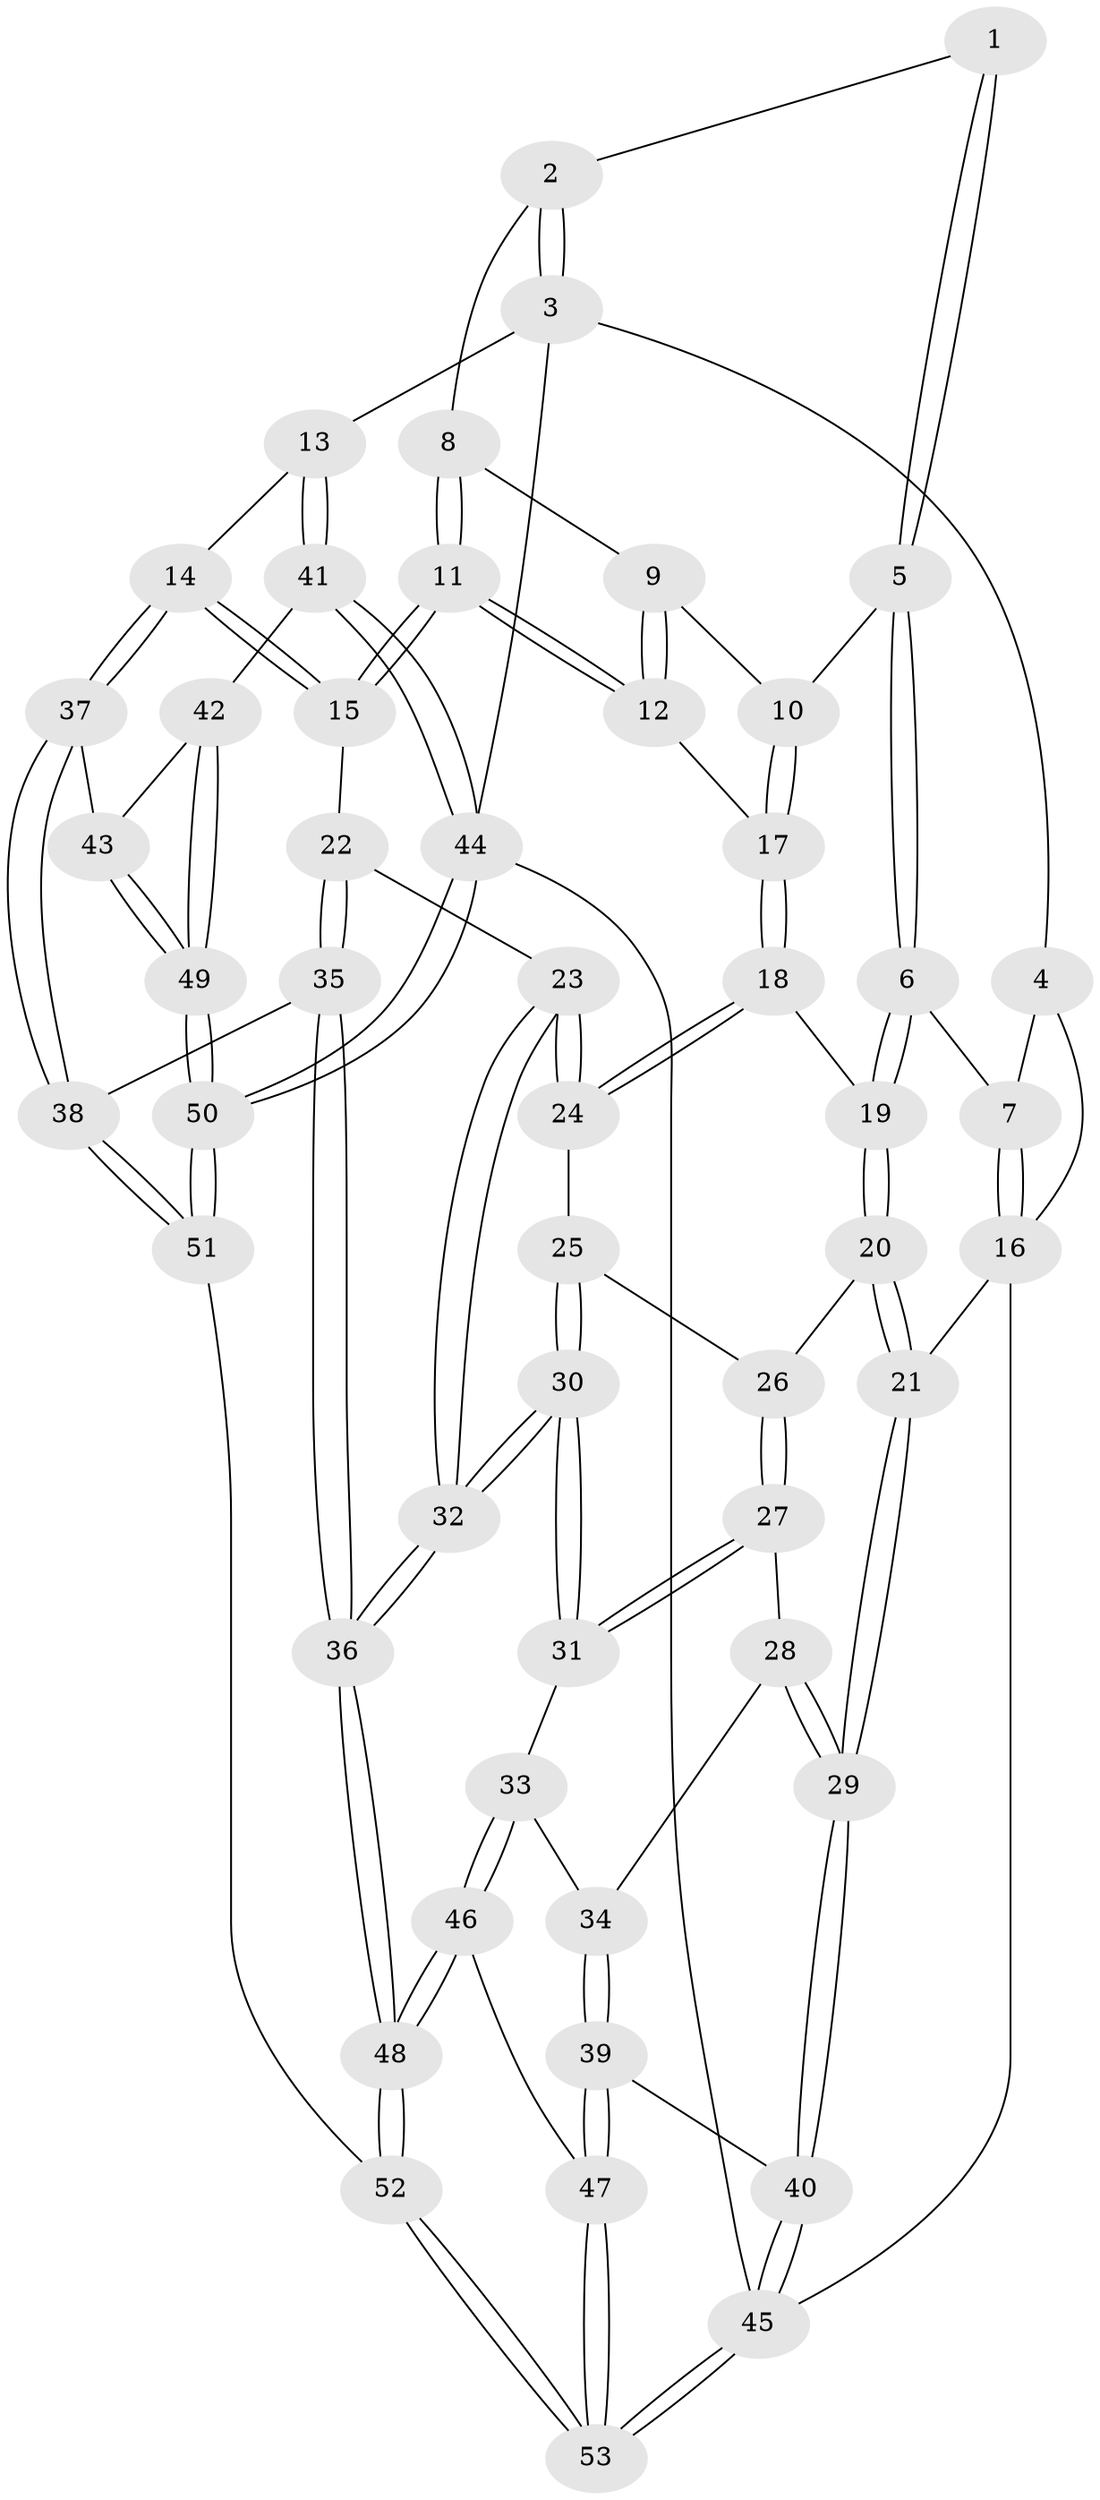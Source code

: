 // coarse degree distribution, {4: 0.38095238095238093, 3: 0.23809523809523808, 5: 0.23809523809523808, 8: 0.09523809523809523, 6: 0.047619047619047616}
// Generated by graph-tools (version 1.1) at 2025/04/03/04/25 22:04:48]
// undirected, 53 vertices, 129 edges
graph export_dot {
graph [start="1"]
  node [color=gray90,style=filled];
  1 [pos="+0.3163626490846082+0"];
  2 [pos="+0.8445316651003169+0"];
  3 [pos="+1+0"];
  4 [pos="+0.14928473338647136+0"];
  5 [pos="+0.321904721241696+0"];
  6 [pos="+0.16243127781259606+0.2426802660776979"];
  7 [pos="+0.05492699437718331+0.18581405361907094"];
  8 [pos="+0.7441318371856027+0.037373396804913105"];
  9 [pos="+0.6648192083128144+0.10982388926729565"];
  10 [pos="+0.4115212020191485+0.17594834383552693"];
  11 [pos="+0.7359027220382864+0.35131130638272656"];
  12 [pos="+0.5763602711580081+0.2698811917582922"];
  13 [pos="+1+0.5039207440045016"];
  14 [pos="+0.9036079339932755+0.5283140850411092"];
  15 [pos="+0.8311474381175781+0.51739539011825"];
  16 [pos="+0+0.2747960045611066"];
  17 [pos="+0.43584417304879597+0.295197030612532"];
  18 [pos="+0.4335011474628177+0.3012189401110614"];
  19 [pos="+0.16851048819690892+0.283405089652772"];
  20 [pos="+0.11228263586629511+0.43947846872854435"];
  21 [pos="+0+0.5399021845453197"];
  22 [pos="+0.8078870181239052+0.524997905804381"];
  23 [pos="+0.7811020597362526+0.532420014753706"];
  24 [pos="+0.4280733314331646+0.40384890412280716"];
  25 [pos="+0.368111758997321+0.4831705774417483"];
  26 [pos="+0.2998243987242579+0.49677084528903565"];
  27 [pos="+0.2418572805777745+0.6707023147842632"];
  28 [pos="+0.21251344793053398+0.6960062532288682"];
  29 [pos="+0+0.5852454581378809"];
  30 [pos="+0.4976261647337776+0.7298937812029015"];
  31 [pos="+0.468608532211792+0.7423301117614217"];
  32 [pos="+0.5218815203798124+0.7360712372711316"];
  33 [pos="+0.392148677754305+0.8030661851240686"];
  34 [pos="+0.2218951398043198+0.7663447813606301"];
  35 [pos="+0.6925959506524793+0.863638045069273"];
  36 [pos="+0.5676913029592741+0.829189307822074"];
  37 [pos="+0.8116964191161095+0.8417296710267153"];
  38 [pos="+0.7234112285311077+0.8767667300866079"];
  39 [pos="+0.15286543604231242+0.9071262004135129"];
  40 [pos="+0+0.6617278484789697"];
  41 [pos="+1+0.7385976398996746"];
  42 [pos="+0.9376768048088359+0.8650071487723391"];
  43 [pos="+0.8343000266596858+0.8662084056313438"];
  44 [pos="+1+1"];
  45 [pos="+0+1"];
  46 [pos="+0.34290126035300783+0.8972015869152018"];
  47 [pos="+0.16752451031506216+0.9452494124208292"];
  48 [pos="+0.5125221438439633+1"];
  49 [pos="+0.8983496658158839+1"];
  50 [pos="+0.9826196361042472+1"];
  51 [pos="+0.7557058079830203+1"];
  52 [pos="+0.5205318643009627+1"];
  53 [pos="+0.10036144751482971+1"];
  1 -- 2;
  1 -- 5;
  1 -- 5;
  2 -- 3;
  2 -- 3;
  2 -- 8;
  3 -- 4;
  3 -- 13;
  3 -- 44;
  4 -- 7;
  4 -- 16;
  5 -- 6;
  5 -- 6;
  5 -- 10;
  6 -- 7;
  6 -- 19;
  6 -- 19;
  7 -- 16;
  7 -- 16;
  8 -- 9;
  8 -- 11;
  8 -- 11;
  9 -- 10;
  9 -- 12;
  9 -- 12;
  10 -- 17;
  10 -- 17;
  11 -- 12;
  11 -- 12;
  11 -- 15;
  11 -- 15;
  12 -- 17;
  13 -- 14;
  13 -- 41;
  13 -- 41;
  14 -- 15;
  14 -- 15;
  14 -- 37;
  14 -- 37;
  15 -- 22;
  16 -- 21;
  16 -- 45;
  17 -- 18;
  17 -- 18;
  18 -- 19;
  18 -- 24;
  18 -- 24;
  19 -- 20;
  19 -- 20;
  20 -- 21;
  20 -- 21;
  20 -- 26;
  21 -- 29;
  21 -- 29;
  22 -- 23;
  22 -- 35;
  22 -- 35;
  23 -- 24;
  23 -- 24;
  23 -- 32;
  23 -- 32;
  24 -- 25;
  25 -- 26;
  25 -- 30;
  25 -- 30;
  26 -- 27;
  26 -- 27;
  27 -- 28;
  27 -- 31;
  27 -- 31;
  28 -- 29;
  28 -- 29;
  28 -- 34;
  29 -- 40;
  29 -- 40;
  30 -- 31;
  30 -- 31;
  30 -- 32;
  30 -- 32;
  31 -- 33;
  32 -- 36;
  32 -- 36;
  33 -- 34;
  33 -- 46;
  33 -- 46;
  34 -- 39;
  34 -- 39;
  35 -- 36;
  35 -- 36;
  35 -- 38;
  36 -- 48;
  36 -- 48;
  37 -- 38;
  37 -- 38;
  37 -- 43;
  38 -- 51;
  38 -- 51;
  39 -- 40;
  39 -- 47;
  39 -- 47;
  40 -- 45;
  40 -- 45;
  41 -- 42;
  41 -- 44;
  41 -- 44;
  42 -- 43;
  42 -- 49;
  42 -- 49;
  43 -- 49;
  43 -- 49;
  44 -- 50;
  44 -- 50;
  44 -- 45;
  45 -- 53;
  45 -- 53;
  46 -- 47;
  46 -- 48;
  46 -- 48;
  47 -- 53;
  47 -- 53;
  48 -- 52;
  48 -- 52;
  49 -- 50;
  49 -- 50;
  50 -- 51;
  50 -- 51;
  51 -- 52;
  52 -- 53;
  52 -- 53;
}
